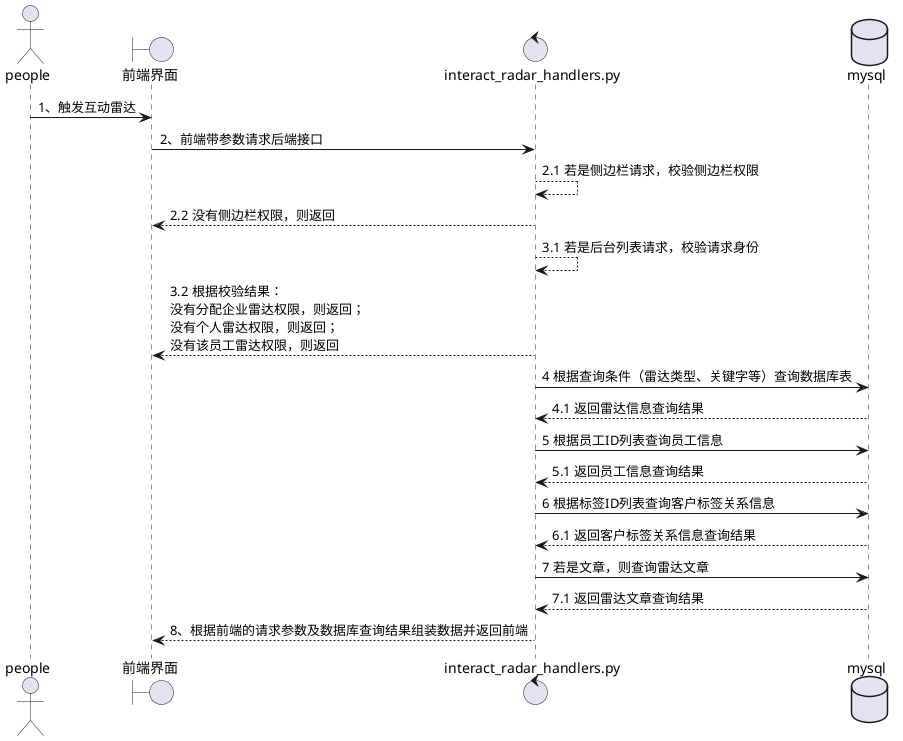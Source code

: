 @startuml
actor people as people
boundary 前端界面 as web
control interact_radar_handlers.py as handler
database mysql as mysql

people -> web:1、触发互动雷达
web ->handler:2、前端带参数请求后端接口
handler -->handler:2.1 若是侧边栏请求，校验侧边栏权限
handler -->web:2.2 没有侧边栏权限，则返回
handler --> handler:3.1 若是后台列表请求，校验请求身份
handler -->web:3.2 根据校验结果：\n没有分配企业雷达权限，则返回；\n没有个人雷达权限，则返回；\n没有该员工雷达权限，则返回
handler ->mysql:4 根据查询条件（雷达类型、关键字等）查询数据库表
mysql -->handler:4.1 返回雷达信息查询结果
handler ->mysql:5 根据员工ID列表查询员工信息
mysql -->handler:5.1 返回员工信息查询结果
handler ->mysql:6 根据标签ID列表查询客户标签关系信息
mysql -->handler:6.1 返回客户标签关系信息查询结果
handler ->mysql:7 若是文章，则查询雷达文章
mysql -->handler:7.1 返回雷达文章查询结果
handler -->web:8、根据前端的请求参数及数据库查询结果组装数据并返回前端

@enduml
